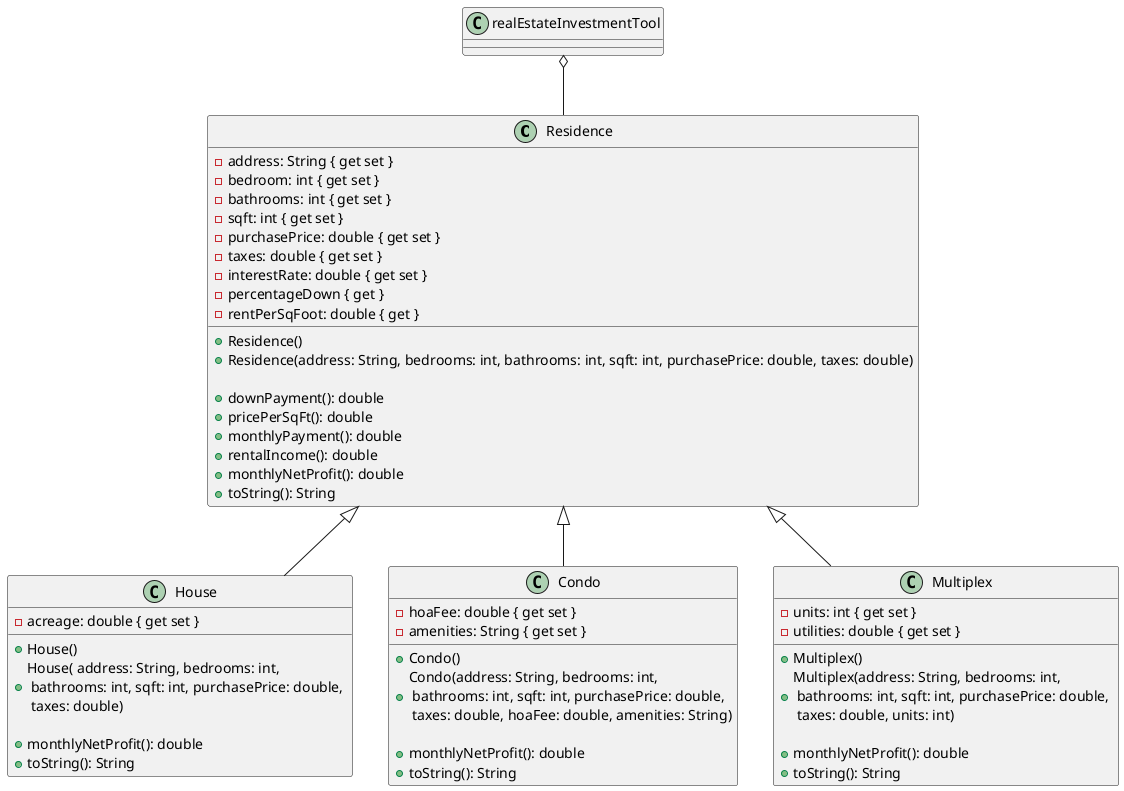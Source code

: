 @startuml

class Residence {
    -address: String { get set }
    -bedroom: int { get set }
    -bathrooms: int { get set }
    -sqft: int { get set }
    -purchasePrice: double { get set }
    -taxes: double { get set }
    -interestRate: double { get set }
    -percentageDown { get }
    -rentPerSqFoot: double { get }

    +Residence()
    +Residence(address: String, bedrooms: int, bathrooms: int, sqft: int, purchasePrice: double, taxes: double)

    +downPayment(): double
    +pricePerSqFt(): double
    +monthlyPayment(): double
    +rentalIncome(): double
    +monthlyNetProfit(): double
    +toString(): String
}

class House extends Residence {
    -acreage: double { get set }

    +House()
    +House( address: String, bedrooms: int, \n bathrooms: int, sqft: int, purchasePrice: double, \n taxes: double)

    +monthlyNetProfit(): double
    +toString(): String
}

class Condo extends Residence {
    -hoaFee: double { get set }
    -amenities: String { get set }

    +Condo()
    +Condo(address: String, bedrooms: int, \n bathrooms: int, sqft: int, purchasePrice: double, \n taxes: double, hoaFee: double, amenities: String)

    +monthlyNetProfit(): double
    +toString(): String
}

class Multiplex extends Residence {
    -units: int { get set }
    -utilities: double { get set }

    +Multiplex()
    +Multiplex(address: String, bedrooms: int, \n bathrooms: int, sqft: int, purchasePrice: double, \n taxes: double, units: int)

    +monthlyNetProfit(): double
    +toString(): String
}

realEstateInvestmentTool o-- Residence

@enduml